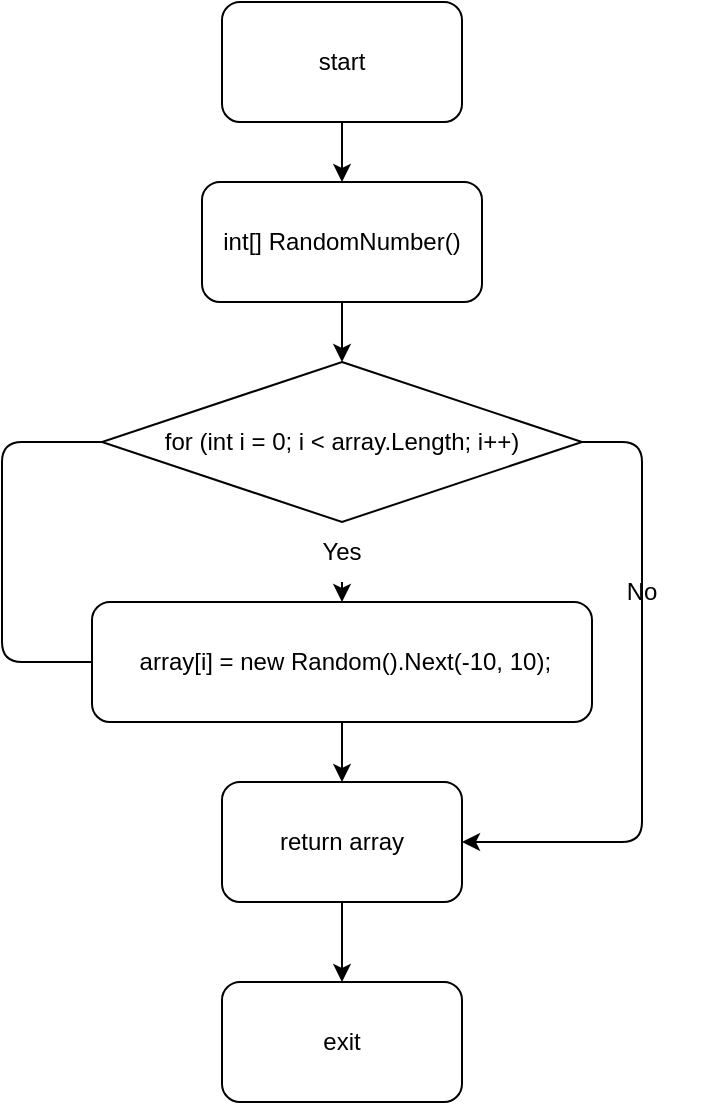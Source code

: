 <mxfile>
    <diagram id="_olAWB6mDr9XLJzefGIY" name="Page-1">
        <mxGraphModel dx="636" dy="4516" grid="1" gridSize="10" guides="1" tooltips="1" connect="1" arrows="1" fold="1" page="0" pageScale="1" pageWidth="827" pageHeight="1169" background="none" math="0" shadow="0">
            <root>
                <mxCell id="0"/>
                <mxCell id="1" parent="0"/>
                <mxCell id="3" style="edgeStyle=none;html=1;exitX=0.5;exitY=1;exitDx=0;exitDy=0;entryX=0.5;entryY=0;entryDx=0;entryDy=0;" parent="1" source="4" target="7" edge="1">
                    <mxGeometry relative="1" as="geometry"/>
                </mxCell>
                <mxCell id="4" value="start" style="rounded=1;whiteSpace=wrap;html=1;" parent="1" vertex="1">
                    <mxGeometry x="250" y="-3680" width="120" height="60" as="geometry"/>
                </mxCell>
                <mxCell id="5" value="exit" style="rounded=1;whiteSpace=wrap;html=1;" parent="1" vertex="1">
                    <mxGeometry x="250" y="-3190" width="120" height="60" as="geometry"/>
                </mxCell>
                <mxCell id="6" style="edgeStyle=none;html=1;exitX=0.5;exitY=1;exitDx=0;exitDy=0;entryX=0.5;entryY=0;entryDx=0;entryDy=0;" parent="1" source="7" target="9" edge="1">
                    <mxGeometry relative="1" as="geometry"/>
                </mxCell>
                <mxCell id="7" value="int[] RandomNumber()" style="rounded=1;whiteSpace=wrap;html=1;" parent="1" vertex="1">
                    <mxGeometry x="240" y="-3590" width="140" height="60" as="geometry"/>
                </mxCell>
                <mxCell id="8" style="edgeStyle=none;html=1;exitX=0.5;exitY=1;exitDx=0;exitDy=0;entryX=0.5;entryY=0;entryDx=0;entryDy=0;startArrow=none;" parent="1" source="16" target="11" edge="1">
                    <mxGeometry relative="1" as="geometry"/>
                </mxCell>
                <mxCell id="9" value="for (int i = 0; i &amp;lt; array.Length; i++)" style="rhombus;whiteSpace=wrap;html=1;" parent="1" vertex="1">
                    <mxGeometry x="190" y="-3500" width="240" height="80" as="geometry"/>
                </mxCell>
                <mxCell id="10" style="edgeStyle=none;html=1;exitX=0.5;exitY=1;exitDx=0;exitDy=0;" parent="1" source="11" target="13" edge="1">
                    <mxGeometry relative="1" as="geometry"/>
                </mxCell>
                <mxCell id="11" value="&amp;nbsp;array[i] = new Random().Next(-10, 10);" style="rounded=1;whiteSpace=wrap;html=1;" parent="1" vertex="1">
                    <mxGeometry x="185" y="-3380" width="250" height="60" as="geometry"/>
                </mxCell>
                <mxCell id="12" style="edgeStyle=none;html=1;exitX=0.5;exitY=1;exitDx=0;exitDy=0;entryX=0.5;entryY=0;entryDx=0;entryDy=0;" parent="1" source="13" target="5" edge="1">
                    <mxGeometry relative="1" as="geometry"/>
                </mxCell>
                <mxCell id="13" value="return array" style="rounded=1;whiteSpace=wrap;html=1;" parent="1" vertex="1">
                    <mxGeometry x="250" y="-3290" width="120" height="60" as="geometry"/>
                </mxCell>
                <mxCell id="14" value="" style="endArrow=none;html=1;exitX=0;exitY=0.5;exitDx=0;exitDy=0;entryX=0;entryY=0.5;entryDx=0;entryDy=0;" parent="1" source="9" target="11" edge="1">
                    <mxGeometry width="50" height="50" relative="1" as="geometry">
                        <mxPoint x="280" y="-3340" as="sourcePoint"/>
                        <mxPoint x="460" y="-3260" as="targetPoint"/>
                        <Array as="points">
                            <mxPoint x="140" y="-3460"/>
                            <mxPoint x="140" y="-3350"/>
                        </Array>
                    </mxGeometry>
                </mxCell>
                <mxCell id="15" value="" style="endArrow=classic;html=1;exitX=1;exitY=0.5;exitDx=0;exitDy=0;entryX=1;entryY=0.5;entryDx=0;entryDy=0;" parent="1" source="9" target="13" edge="1">
                    <mxGeometry width="50" height="50" relative="1" as="geometry">
                        <mxPoint x="280" y="-3340" as="sourcePoint"/>
                        <mxPoint x="330" y="-3390" as="targetPoint"/>
                        <Array as="points">
                            <mxPoint x="460" y="-3460"/>
                            <mxPoint x="460" y="-3360"/>
                            <mxPoint x="460" y="-3260"/>
                        </Array>
                    </mxGeometry>
                </mxCell>
                <mxCell id="16" value="Yes" style="text;html=1;strokeColor=none;fillColor=none;align=center;verticalAlign=middle;whiteSpace=wrap;rounded=0;" parent="1" vertex="1">
                    <mxGeometry x="280" y="-3420" width="60" height="30" as="geometry"/>
                </mxCell>
                <mxCell id="17" value="" style="edgeStyle=none;html=1;exitX=0.5;exitY=1;exitDx=0;exitDy=0;entryX=0.5;entryY=0;entryDx=0;entryDy=0;endArrow=none;" parent="1" source="9" target="16" edge="1">
                    <mxGeometry relative="1" as="geometry">
                        <mxPoint x="310" y="-3420" as="sourcePoint"/>
                        <mxPoint x="310" y="-3380" as="targetPoint"/>
                    </mxGeometry>
                </mxCell>
                <mxCell id="18" value="No" style="text;html=1;strokeColor=none;fillColor=none;align=center;verticalAlign=middle;whiteSpace=wrap;rounded=0;" parent="1" vertex="1">
                    <mxGeometry x="430" y="-3400" width="60" height="30" as="geometry"/>
                </mxCell>
            </root>
        </mxGraphModel>
    </diagram>
</mxfile>